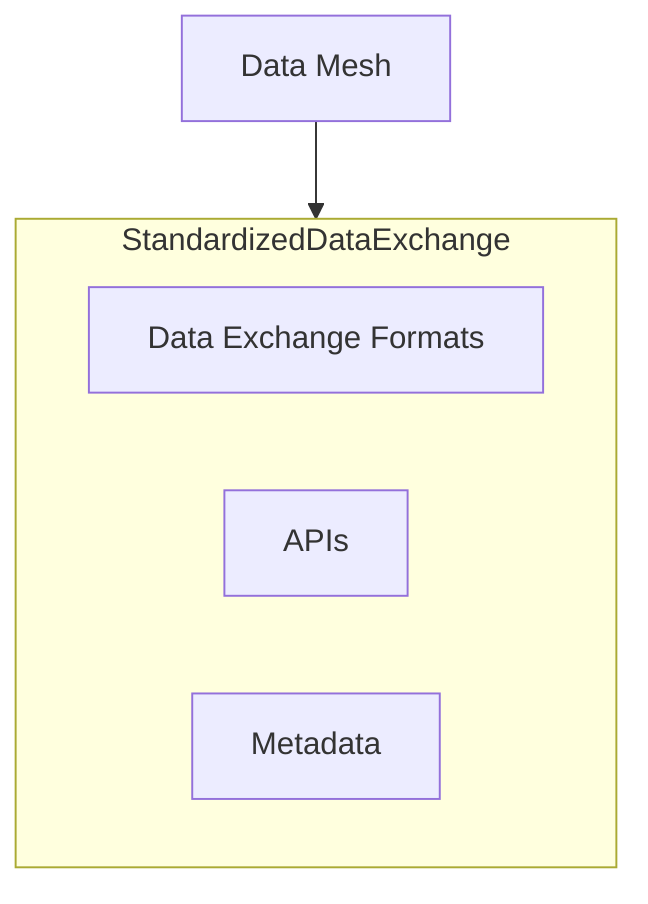 graph TB
DataMesh[Data Mesh] --> StandardizedDataExchange(Standardized Data Exchange and Governance)

subgraph StandardizedDataExchange
    SDE1[Data Exchange Formats]
    SDE2[APIs]
    SDE3[Metadata]
end